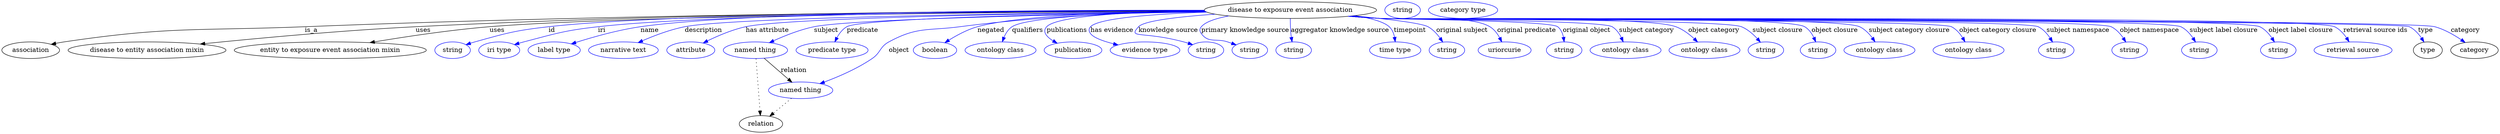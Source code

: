 digraph {
	graph [bb="0,0,5403.7,283"];
	node [label="\N"];
	"disease to exposure event association"	[height=0.5,
		label="disease to exposure event association",
		pos="2787.4,265",
		width=5.1815];
	association	[height=0.5,
		pos="62.394,178",
		width=1.7332];
	"disease to exposure event association" -> association	[label=is_a,
		lp="669.39,221.5",
		pos="e,106.48,190.8 2600.9,263.87 2230.1,262.95 1374.1,257.6 655.39,229 423.12,219.76 363.28,230.53 133.39,196 127.91,195.18 122.23,194.14 \
116.57,192.98"];
	"disease to entity association mixin"	[height=0.5,
		pos="313.39,178",
		width=4.7482];
	"disease to exposure event association" -> "disease to entity association mixin"	[label=uses,
		lp="910.89,221.5",
		pos="e,428.43,191.33 2600.9,264.48 2261.2,264.48 1519.2,260.45 894.39,229 736.95,221.07 556.09,204.29 438.54,192.36"];
	"entity to exposure event association mixin"	[height=0.5,
		pos="710.39,178",
		width=5.7773];
	"disease to exposure event association" -> "entity to exposure event association mixin"	[label=uses,
		lp="1070.9,221.5",
		pos="e,795.94,194.45 2601.5,263.17 2217.9,260.96 1350,253.37 1054.4,229 969.98,222.04 874.73,207.68 805.9,196.13"];
	id	[color=blue,
		height=0.5,
		label=string,
		pos="974.39,178",
		width=1.0652];
	"disease to exposure event association" -> id	[color=blue,
		label=id,
		lp="1189.4,221.5",
		pos="e,1003.4,189.98 2601,264.18 2238.8,263.84 1451.8,259.47 1182.4,229 1110.2,220.84 1092.3,215.5 1022.4,196 1019.3,195.13 1016.1,194.17 \
1012.9,193.15",
		style=solid];
	iri	[color=blue,
		height=0.5,
		label="iri type",
		pos="1075.4,178",
		width=1.2277];
	"disease to exposure event association" -> iri	[color=blue,
		label=iri,
		lp="1296.4,221.5",
		pos="e,1108.3,190.16 2601.1,263.84 2257.6,262.84 1537,257.31 1288.4,229 1216.3,220.79 1198.6,214.45 1128.4,196 1125,195.11 1121.5,194.14 \
1118.1,193.12",
		style=solid];
	name	[color=blue,
		height=0.5,
		label="label type",
		pos="1194.4,178",
		width=1.5707];
	"disease to exposure event association" -> name	[color=blue,
		label=name,
		lp="1400.4,221.5",
		pos="e,1231.3,191.7 2600.9,264.85 2273.9,265.42 1610.1,262.25 1380.4,229 1331.9,221.99 1278.1,206.64 1240.8,194.79",
		style=solid];
	description	[color=blue,
		height=0.5,
		label="narrative text",
		pos="1344.4,178",
		width=2.0943];
	"disease to exposure event association" -> description	[color=blue,
		label=description,
		lp="1516.9,221.5",
		pos="e,1376.1,194.45 2602.7,262.49 2267.4,259.24 1583.6,250.11 1476.4,229 1444.8,222.79 1410.9,209.81 1385.4,198.63",
		style=solid];
	"has attribute"	[color=blue,
		height=0.5,
		label=attribute,
		pos="1489.4,178",
		width=1.4443];
	"disease to exposure event association" -> "has attribute"	[color=blue,
		label="has attribute",
		lp="1655.4,221.5",
		pos="e,1516.3,193.71 2602.9,262.23 2295.4,258.74 1702.5,249.43 1608.4,229 1579.3,222.69 1548.4,209.49 1525.4,198.23",
		style=solid];
	subject	[color=blue,
		height=0.5,
		label="named thing",
		pos="1629.4,178",
		width=1.9318];
	"disease to exposure event association" -> subject	[color=blue,
		label=subject,
		lp="1782.4,221.5",
		pos="e,1659.5,194.27 2605,261.17 2331,256.42 1836.8,245.67 1756.4,229 1726,222.69 1693.4,209.73 1668.9,198.59",
		style=solid];
	predicate	[color=blue,
		height=0.5,
		label="predicate type",
		pos="1795.4,178",
		width=2.1665];
	"disease to exposure event association" -> predicate	[color=blue,
		label=predicate,
		lp="1861.4,221.5",
		pos="e,1801.4,196.09 2603.9,261.67 2334.6,257.63 1860.4,247.88 1827.4,229 1818,223.63 1810.9,214.26 1805.9,205.06",
		style=solid];
	object	[color=blue,
		height=0.5,
		label="named thing",
		pos="1727.4,91",
		width=1.9318];
	"disease to exposure event association" -> object	[color=blue,
		label=object,
		lp="1940.4,178",
		pos="e,1769,105.47 2601.6,263.23 2456.6,260.63 2250.5,252.53 2071.4,229 2002.4,219.94 1979.5,229.28 1918.4,196 1898.5,185.17 1901.1,172.77 \
1882.4,160 1850.3,138.07 1810,120.64 1778.5,108.92",
		style=solid];
	negated	[color=blue,
		height=0.5,
		label=boolean,
		pos="2018.4,178",
		width=1.2999];
	"disease to exposure event association" -> negated	[color=blue,
		label=negated,
		lp="2138.4,221.5",
		pos="e,2039.6,194.29 2601.2,263.69 2432.9,261.72 2198.3,254.28 2109.4,229 2087.5,222.79 2065.2,210.57 2048,199.77",
		style=solid];
	qualifiers	[color=blue,
		height=0.5,
		label="ontology class",
		pos="2159.4,178",
		width=2.1304];
	"disease to exposure event association" -> qualifiers	[color=blue,
		label=qualifiers,
		lp="2217.9,221.5",
		pos="e,2163.3,196.38 2602.4,262.51 2438.1,259.69 2218.8,251.66 2184.4,229 2176.2,223.59 2170.6,214.63 2166.8,205.77",
		style=solid];
	publications	[color=blue,
		height=0.5,
		label=publication,
		pos="2316.4,178",
		width=1.7332];
	"disease to exposure event association" -> publications	[color=blue,
		label=publications,
		lp="2303.4,221.5",
		pos="e,2282.1,193.26 2601.1,263.88 2458.7,261.78 2282.8,254.05 2259.4,229 2249.2,218.15 2259.1,207.15 2273.3,198.24",
		style=solid];
	"has evidence"	[color=blue,
		height=0.5,
		label="evidence type",
		pos="2472.4,178",
		width=2.0943];
	"disease to exposure event association" -> "has evidence"	[color=blue,
		label="has evidence",
		lp="2400.9,221.5",
		pos="e,2414,189.51 2606.3,260.69 2495.6,256.74 2372,248.06 2354.4,229 2349.9,224.1 2350.4,219.34 2354.4,214 2361,205.09 2381.8,197.64 \
2404.1,191.93",
		style=solid];
	"knowledge source"	[color=blue,
		height=0.5,
		label=string,
		pos="2604.4,178",
		width=1.0652];
	"disease to exposure event association" -> "knowledge source"	[color=blue,
		label="knowledge source",
		lp="2522.9,221.5",
		pos="e,2575.7,190 2624.2,256.21 2547.6,250.83 2470.3,242.21 2458.4,229 2434.5,202.39 2466,220.13 2556.4,196 2559.6,195.16 2562.8,194.2 \
2566.1,193.18",
		style=solid];
	"primary knowledge source"	[color=blue,
		height=0.5,
		label=string,
		pos="2699.4,178",
		width=1.0652];
	"disease to exposure event association" -> "primary knowledge source"	[color=blue,
		label="primary knowledge source",
		lp="2689.4,221.5",
		pos="e,2670,189.59 2653.5,252.33 2626.4,247.16 2603.3,239.72 2594.4,229 2590.1,223.88 2590.5,219.38 2594.4,214 2610.1,192.57 2626.2,204.44 \
2651.4,196 2654.3,195.02 2657.3,193.99 2660.4,192.95",
		style=solid];
	"aggregator knowledge source"	[color=blue,
		height=0.5,
		label=string,
		pos="2794.4,178",
		width=1.0652];
	"disease to exposure event association" -> "aggregator knowledge source"	[color=blue,
		label="aggregator knowledge source",
		lp="2894.9,221.5",
		pos="e,2791,196.02 2787.1,246.84 2787.1,237.17 2787.4,224.89 2788.4,214 2788.6,211.42 2789,208.75 2789.3,206.08",
		style=solid];
	timepoint	[color=blue,
		height=0.5,
		label="time type",
		pos="3014.4,178",
		width=1.5346];
	"disease to exposure event association" -> timepoint	[color=blue,
		label=timepoint,
		lp="3046.4,221.5",
		pos="e,3014.4,196.24 2926.8,253.03 2959.9,247.83 2989.1,240.19 3001.4,229 3007.8,223.16 3011.2,214.6 3013,206.2",
		style=solid];
	"original subject"	[color=blue,
		height=0.5,
		label=string,
		pos="3126.4,178",
		width=1.0652];
	"disease to exposure event association" -> "original subject"	[color=blue,
		label="original subject",
		lp="3159.4,221.5",
		pos="e,3117.3,195.85 2923.8,252.66 2995.1,245.89 3070.7,237.06 3085.4,229 3096,223.23 3104.9,213.52 3111.6,204.19",
		style=solid];
	"original predicate"	[color=blue,
		height=0.5,
		label=uriorcurie,
		pos="3251.4,178",
		width=1.5887];
	"disease to exposure event association" -> "original predicate"	[color=blue,
		label="original predicate",
		lp="3298.9,221.5",
		pos="e,3245.3,195.93 2920,252.31 2941.2,250.5 2962.9,248.67 2983.4,247 3035.8,242.73 3174.2,255.99 3219.4,229 3228.6,223.51 3235.6,214.23 \
3240.7,205.16",
		style=solid];
	"original object"	[color=blue,
		height=0.5,
		label=string,
		pos="3380.4,178",
		width=1.0652];
	"disease to exposure event association" -> "original object"	[color=blue,
		label="original object",
		lp="3428.9,221.5",
		pos="e,3380.4,196.14 2917,252.03 2939.2,250.19 2961.9,248.44 2983.4,247 3004.6,245.58 3349.7,242.27 3366.4,229 3373.4,223.43 3377.1,214.67 \
3378.9,206.03",
		style=solid];
	"subject category"	[color=blue,
		height=0.5,
		label="ontology class",
		pos="3513.4,178",
		width=2.1304];
	"disease to exposure event association" -> "subject category"	[color=blue,
		label="subject category",
		lp="3558.9,221.5",
		pos="e,3508.3,196.04 2916,251.91 2938.4,250.07 2961.6,248.34 2983.4,247 3011.2,245.3 3460.5,243.33 3484.4,229 3493.3,223.63 3499.8,214.39 \
3504.3,205.29",
		style=solid];
	"object category"	[color=blue,
		height=0.5,
		label="ontology class",
		pos="3684.4,178",
		width=2.1304];
	"disease to exposure event association" -> "object category"	[color=blue,
		label="object category",
		lp="3704.9,221.5",
		pos="e,3669.4,195.87 2914.9,251.86 2937.7,249.99 2961.2,248.27 2983.4,247 3054.3,242.93 3555.8,253.58 3622.4,229 3637.2,223.53 3651.2,\
212.98 3662.1,202.98",
		style=solid];
	"subject closure"	[color=blue,
		height=0.5,
		label=string,
		pos="3817.4,178",
		width=1.0652];
	"disease to exposure event association" -> "subject closure"	[color=blue,
		label="subject closure",
		lp="3842.9,221.5",
		pos="e,3805.5,195.36 2914.4,251.8 2937.3,249.94 2961.1,248.22 2983.4,247 3026.7,244.62 3724.2,245.49 3764.4,229 3777.7,223.54 3789.6,\
213.08 3798.8,203.13",
		style=solid];
	"object closure"	[color=blue,
		height=0.5,
		label=string,
		pos="3930.4,178",
		width=1.0652];
	"disease to exposure event association" -> "object closure"	[color=blue,
		label="object closure",
		lp="3966.4,221.5",
		pos="e,3925.4,196.1 2914.1,251.76 2937.1,249.89 2961,248.19 2983.4,247 3034.3,244.29 3857.4,254.89 3901.4,229 3910.4,223.71 3916.8,214.47 \
3921.4,205.37",
		style=solid];
	"subject category closure"	[color=blue,
		height=0.5,
		label="ontology class",
		pos="4063.4,178",
		width=2.1304];
	"disease to exposure event association" -> "subject category closure"	[color=blue,
		label="subject category closure",
		lp="4127.9,221.5",
		pos="e,4053.8,196.3 2913.8,251.74 2937,249.87 2960.9,248.17 2983.4,247 3040.9,244.01 3968.2,253.49 4020.4,229 4031.5,223.78 4040.8,214.17 \
4048,204.76",
		style=solid];
	"object category closure"	[color=blue,
		height=0.5,
		label="ontology class",
		pos="4256.4,178",
		width=2.1304];
	"disease to exposure event association" -> "object category closure"	[color=blue,
		label="object category closure",
		lp="4319.9,221.5",
		pos="e,4248.8,196.24 2913.6,251.71 2936.8,249.83 2960.8,248.14 2983.4,247 3017.7,245.27 4188.8,244.68 4219.4,229 4229.6,223.77 4237.7,\
214.29 4243.7,204.97",
		style=solid];
	"subject namespace"	[color=blue,
		height=0.5,
		label=string,
		pos="4446.4,178",
		width=1.0652];
	"disease to exposure event association" -> "subject namespace"	[color=blue,
		label="subject namespace",
		lp="4493.4,221.5",
		pos="e,4438.4,195.78 2913.3,251.7 2936.6,249.81 2960.7,248.13 2983.4,247 3022.9,245.04 4372,246.58 4407.4,229 4418.1,223.68 4426.8,213.86 \
4433.2,204.32",
		style=solid];
	"object namespace"	[color=blue,
		height=0.5,
		label=string,
		pos="4605.4,178",
		width=1.0652];
	"disease to exposure event association" -> "object namespace"	[color=blue,
		label="object namespace",
		lp="4648.4,221.5",
		pos="e,4597.1,195.8 2913,251.69 2936.4,249.81 2960.6,248.12 2983.4,247 3027.3,244.85 4525.9,248.26 4565.4,229 4576.3,223.7 4585.1,213.89 \
4591.7,204.35",
		style=solid];
	"subject label closure"	[color=blue,
		height=0.5,
		label=string,
		pos="4756.4,178",
		width=1.0652];
	"disease to exposure event association" -> "subject label closure"	[color=blue,
		label="subject label closure",
		lp="4809.4,221.5",
		pos="e,4748.1,195.8 2913,251.67 2936.4,249.79 2960.6,248.1 2983.4,247 3031.5,244.67 4673.1,250.08 4716.4,229 4727.3,223.71 4736.1,213.89 \
4742.7,204.35",
		style=solid];
	"object label closure"	[color=blue,
		height=0.5,
		label=string,
		pos="4927.4,178",
		width=1.0652];
	"disease to exposure event association" -> "object label closure"	[color=blue,
		label="object label closure",
		lp="4975.9,221.5",
		pos="e,4919.1,195.81 2913,251.66 2936.4,249.77 2960.6,248.09 2983.4,247 3036.2,244.46 4839.8,252.14 4887.4,229 4898.3,223.71 4907.1,213.9 \
4913.7,204.36",
		style=solid];
	"retrieval source ids"	[color=blue,
		height=0.5,
		label="retrieval source",
		pos="5089.4,178",
		width=2.347];
	"disease to exposure event association" -> "retrieval source ids"	[color=blue,
		label="retrieval source ids",
		lp="5137.9,221.5",
		pos="e,5080.8,196.3 2912.8,251.66 2936.2,249.77 2960.5,248.09 2983.4,247 3040.7,244.27 4997.8,254.09 5049.4,229 5060.1,223.79 5068.9,\
214.18 5075.4,204.76",
		style=solid];
	type	[height=0.5,
		pos="5251.4,178",
		width=0.86659];
	"disease to exposure event association" -> type	[color=blue,
		label=type,
		lp="5246.4,221.5",
		pos="e,5243.1,195.81 2912.8,251.65 2936.2,249.76 2960.5,248.08 2983.4,247 3014.3,245.54 5183.6,242.52 5211.4,229 5222.3,223.72 5231.1,\
213.91 5237.7,204.36",
		style=solid];
	category	[height=0.5,
		pos="5352.4,178",
		width=1.4263];
	"disease to exposure event association" -> category	[color=blue,
		label=category,
		lp="5332.9,221.5",
		pos="e,5332.2,194.83 2912.8,251.65 2936.2,249.76 2960.5,248.08 2983.4,247 3046.7,244.01 5205.2,245.75 5266.4,229 5287.1,223.34 5307.9,\
211.43 5323.9,200.65",
		style=solid];
	subject -> object	[label=relation,
		lp="1712.4,134.5",
		pos="e,1708.6,108.34 1648.3,160.61 1663.2,147.68 1684.2,129.47 1700.8,115.07"];
	relation	[height=0.5,
		pos="1641.4,18",
		width=1.2999];
	subject -> relation	[pos="e,1640.1,36.188 1630.7,159.79 1632.8,132.48 1636.8,78.994 1639.3,46.38",
		style=dotted];
	object -> relation	[pos="e,1660.3,34.647 1707.4,73.533 1695.8,63.922 1681,51.669 1668.3,41.213",
		style=dotted];
	association_type	[color=blue,
		height=0.5,
		label=string,
		pos="3030.4,265",
		width=1.0652];
	association_category	[color=blue,
		height=0.5,
		label="category type",
		pos="3161.4,265",
		width=2.0762];
}
